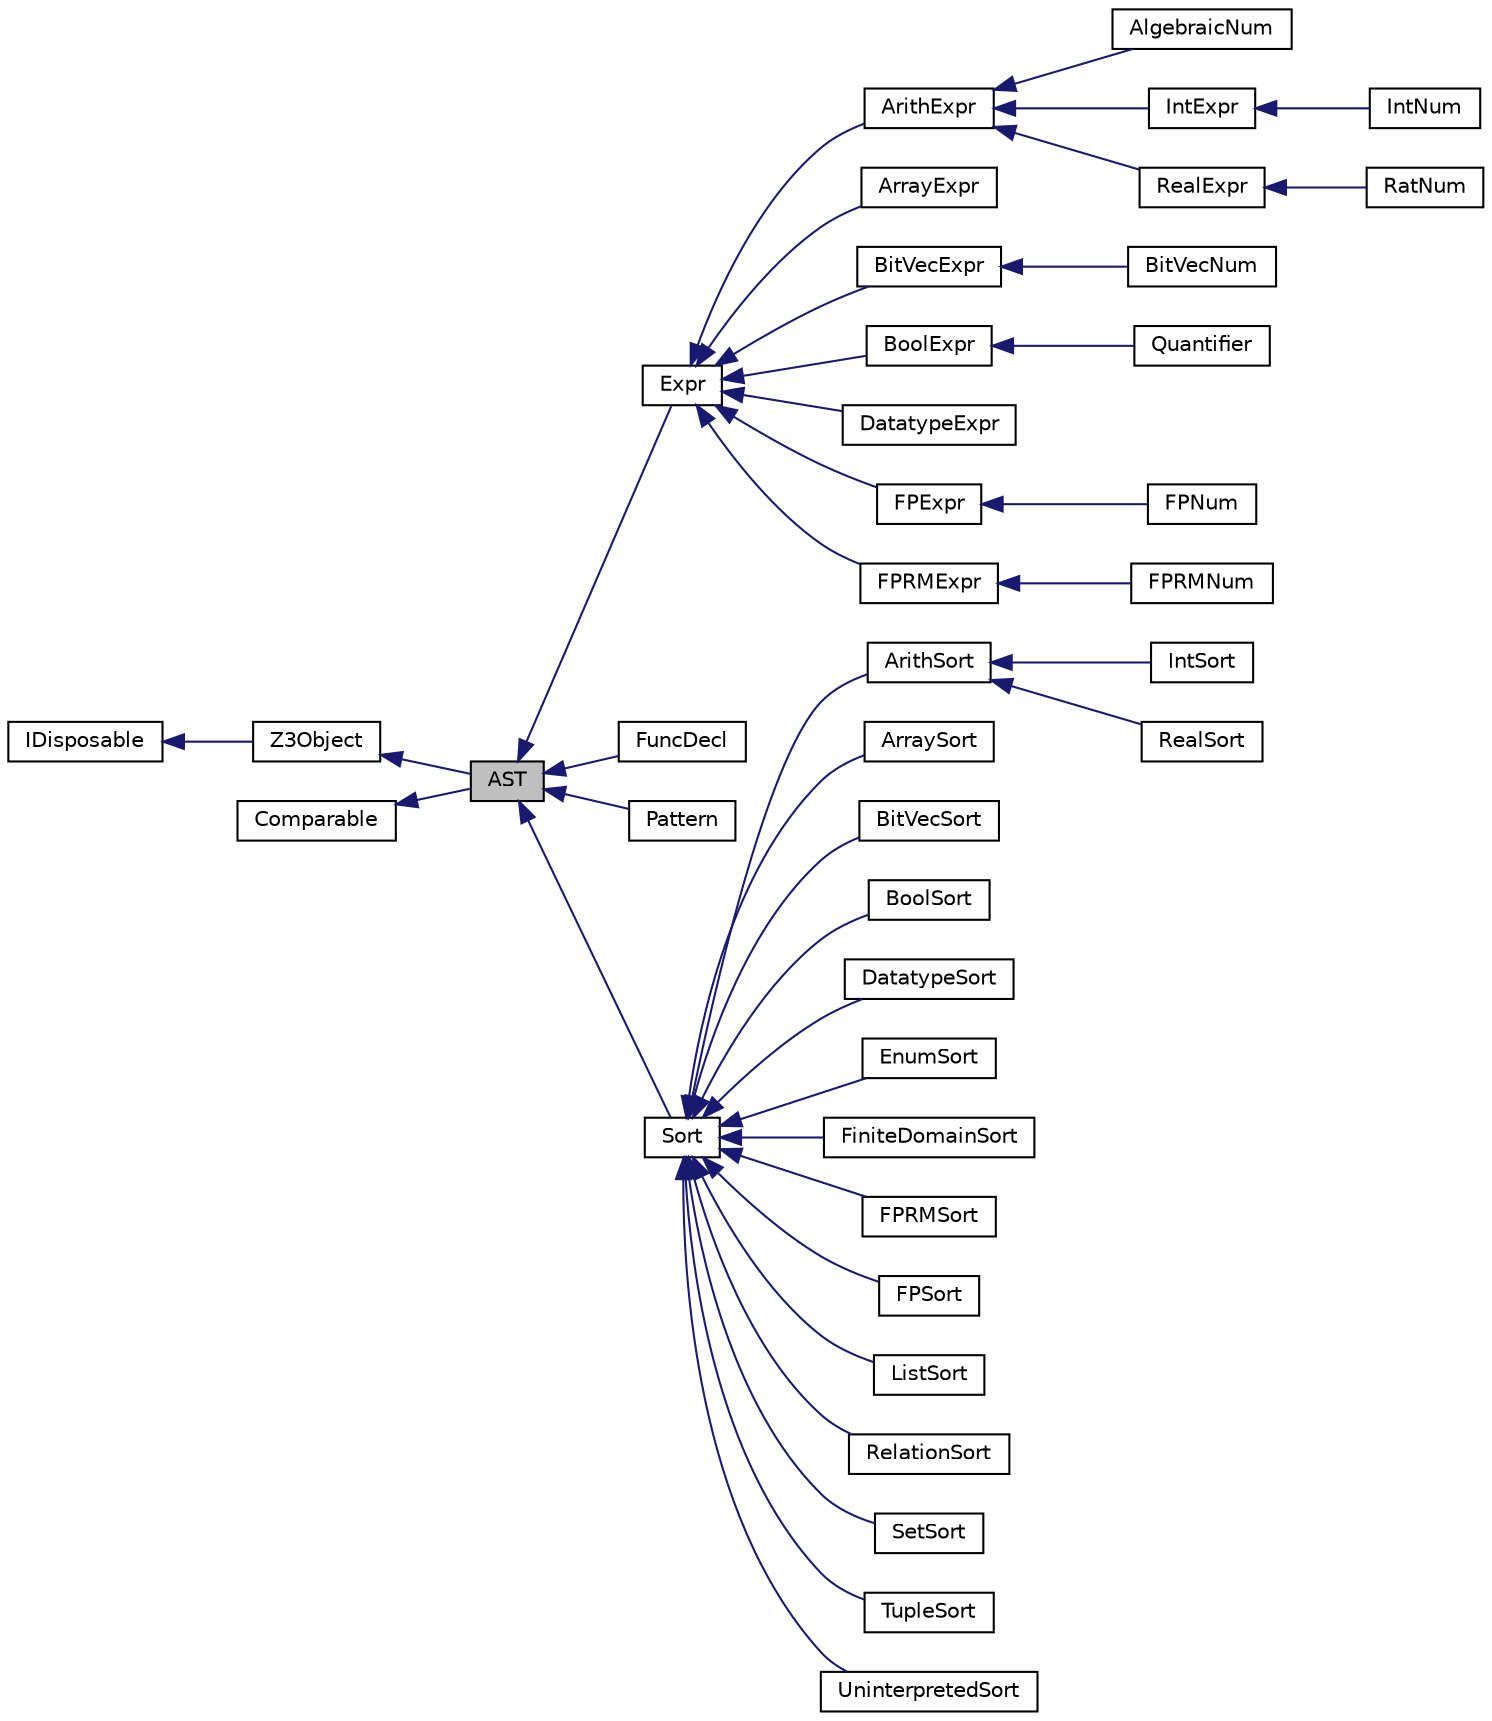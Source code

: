 digraph "AST"
{
  edge [fontname="Helvetica",fontsize="10",labelfontname="Helvetica",labelfontsize="10"];
  node [fontname="Helvetica",fontsize="10",shape=record];
  rankdir="LR";
  Node1 [label="AST",height=0.2,width=0.4,color="black", fillcolor="grey75", style="filled", fontcolor="black"];
  Node2 -> Node1 [dir="back",color="midnightblue",fontsize="10",style="solid",fontname="Helvetica"];
  Node2 [label="Z3Object",height=0.2,width=0.4,color="black", fillcolor="white", style="filled",URL="$classcom_1_1microsoft_1_1z3_1_1_z3_object.html"];
  Node3 -> Node2 [dir="back",color="midnightblue",fontsize="10",style="solid",fontname="Helvetica"];
  Node3 [label="IDisposable",height=0.2,width=0.4,color="black", fillcolor="white", style="filled",URL="$classcom_1_1microsoft_1_1z3_1_1_i_disposable.html"];
  Node4 -> Node1 [dir="back",color="midnightblue",fontsize="10",style="solid",fontname="Helvetica"];
  Node4 [label="Comparable",height=0.2,width=0.4,color="black", fillcolor="white", style="filled",URL="$class_comparable.html"];
  Node1 -> Node5 [dir="back",color="midnightblue",fontsize="10",style="solid",fontname="Helvetica"];
  Node5 [label="Expr",height=0.2,width=0.4,color="black", fillcolor="white", style="filled",URL="$classcom_1_1microsoft_1_1z3_1_1_expr.html"];
  Node5 -> Node6 [dir="back",color="midnightblue",fontsize="10",style="solid",fontname="Helvetica"];
  Node6 [label="ArithExpr",height=0.2,width=0.4,color="black", fillcolor="white", style="filled",URL="$classcom_1_1microsoft_1_1z3_1_1_arith_expr.html"];
  Node6 -> Node7 [dir="back",color="midnightblue",fontsize="10",style="solid",fontname="Helvetica"];
  Node7 [label="AlgebraicNum",height=0.2,width=0.4,color="black", fillcolor="white", style="filled",URL="$classcom_1_1microsoft_1_1z3_1_1_algebraic_num.html"];
  Node6 -> Node8 [dir="back",color="midnightblue",fontsize="10",style="solid",fontname="Helvetica"];
  Node8 [label="IntExpr",height=0.2,width=0.4,color="black", fillcolor="white", style="filled",URL="$classcom_1_1microsoft_1_1z3_1_1_int_expr.html"];
  Node8 -> Node9 [dir="back",color="midnightblue",fontsize="10",style="solid",fontname="Helvetica"];
  Node9 [label="IntNum",height=0.2,width=0.4,color="black", fillcolor="white", style="filled",URL="$classcom_1_1microsoft_1_1z3_1_1_int_num.html"];
  Node6 -> Node10 [dir="back",color="midnightblue",fontsize="10",style="solid",fontname="Helvetica"];
  Node10 [label="RealExpr",height=0.2,width=0.4,color="black", fillcolor="white", style="filled",URL="$classcom_1_1microsoft_1_1z3_1_1_real_expr.html"];
  Node10 -> Node11 [dir="back",color="midnightblue",fontsize="10",style="solid",fontname="Helvetica"];
  Node11 [label="RatNum",height=0.2,width=0.4,color="black", fillcolor="white", style="filled",URL="$classcom_1_1microsoft_1_1z3_1_1_rat_num.html"];
  Node5 -> Node12 [dir="back",color="midnightblue",fontsize="10",style="solid",fontname="Helvetica"];
  Node12 [label="ArrayExpr",height=0.2,width=0.4,color="black", fillcolor="white", style="filled",URL="$classcom_1_1microsoft_1_1z3_1_1_array_expr.html"];
  Node5 -> Node13 [dir="back",color="midnightblue",fontsize="10",style="solid",fontname="Helvetica"];
  Node13 [label="BitVecExpr",height=0.2,width=0.4,color="black", fillcolor="white", style="filled",URL="$classcom_1_1microsoft_1_1z3_1_1_bit_vec_expr.html"];
  Node13 -> Node14 [dir="back",color="midnightblue",fontsize="10",style="solid",fontname="Helvetica"];
  Node14 [label="BitVecNum",height=0.2,width=0.4,color="black", fillcolor="white", style="filled",URL="$classcom_1_1microsoft_1_1z3_1_1_bit_vec_num.html"];
  Node5 -> Node15 [dir="back",color="midnightblue",fontsize="10",style="solid",fontname="Helvetica"];
  Node15 [label="BoolExpr",height=0.2,width=0.4,color="black", fillcolor="white", style="filled",URL="$classcom_1_1microsoft_1_1z3_1_1_bool_expr.html"];
  Node15 -> Node16 [dir="back",color="midnightblue",fontsize="10",style="solid",fontname="Helvetica"];
  Node16 [label="Quantifier",height=0.2,width=0.4,color="black", fillcolor="white", style="filled",URL="$classcom_1_1microsoft_1_1z3_1_1_quantifier.html"];
  Node5 -> Node17 [dir="back",color="midnightblue",fontsize="10",style="solid",fontname="Helvetica"];
  Node17 [label="DatatypeExpr",height=0.2,width=0.4,color="black", fillcolor="white", style="filled",URL="$classcom_1_1microsoft_1_1z3_1_1_datatype_expr.html"];
  Node5 -> Node18 [dir="back",color="midnightblue",fontsize="10",style="solid",fontname="Helvetica"];
  Node18 [label="FPExpr",height=0.2,width=0.4,color="black", fillcolor="white", style="filled",URL="$classcom_1_1microsoft_1_1z3_1_1_f_p_expr.html"];
  Node18 -> Node19 [dir="back",color="midnightblue",fontsize="10",style="solid",fontname="Helvetica"];
  Node19 [label="FPNum",height=0.2,width=0.4,color="black", fillcolor="white", style="filled",URL="$classcom_1_1microsoft_1_1z3_1_1_f_p_num.html"];
  Node5 -> Node20 [dir="back",color="midnightblue",fontsize="10",style="solid",fontname="Helvetica"];
  Node20 [label="FPRMExpr",height=0.2,width=0.4,color="black", fillcolor="white", style="filled",URL="$classcom_1_1microsoft_1_1z3_1_1_f_p_r_m_expr.html"];
  Node20 -> Node21 [dir="back",color="midnightblue",fontsize="10",style="solid",fontname="Helvetica"];
  Node21 [label="FPRMNum",height=0.2,width=0.4,color="black", fillcolor="white", style="filled",URL="$classcom_1_1microsoft_1_1z3_1_1_f_p_r_m_num.html"];
  Node1 -> Node22 [dir="back",color="midnightblue",fontsize="10",style="solid",fontname="Helvetica"];
  Node22 [label="FuncDecl",height=0.2,width=0.4,color="black", fillcolor="white", style="filled",URL="$classcom_1_1microsoft_1_1z3_1_1_func_decl.html"];
  Node1 -> Node23 [dir="back",color="midnightblue",fontsize="10",style="solid",fontname="Helvetica"];
  Node23 [label="Pattern",height=0.2,width=0.4,color="black", fillcolor="white", style="filled",URL="$classcom_1_1microsoft_1_1z3_1_1_pattern.html"];
  Node1 -> Node24 [dir="back",color="midnightblue",fontsize="10",style="solid",fontname="Helvetica"];
  Node24 [label="Sort",height=0.2,width=0.4,color="black", fillcolor="white", style="filled",URL="$classcom_1_1microsoft_1_1z3_1_1_sort.html"];
  Node24 -> Node25 [dir="back",color="midnightblue",fontsize="10",style="solid",fontname="Helvetica"];
  Node25 [label="ArithSort",height=0.2,width=0.4,color="black", fillcolor="white", style="filled",URL="$classcom_1_1microsoft_1_1z3_1_1_arith_sort.html"];
  Node25 -> Node26 [dir="back",color="midnightblue",fontsize="10",style="solid",fontname="Helvetica"];
  Node26 [label="IntSort",height=0.2,width=0.4,color="black", fillcolor="white", style="filled",URL="$classcom_1_1microsoft_1_1z3_1_1_int_sort.html"];
  Node25 -> Node27 [dir="back",color="midnightblue",fontsize="10",style="solid",fontname="Helvetica"];
  Node27 [label="RealSort",height=0.2,width=0.4,color="black", fillcolor="white", style="filled",URL="$classcom_1_1microsoft_1_1z3_1_1_real_sort.html"];
  Node24 -> Node28 [dir="back",color="midnightblue",fontsize="10",style="solid",fontname="Helvetica"];
  Node28 [label="ArraySort",height=0.2,width=0.4,color="black", fillcolor="white", style="filled",URL="$classcom_1_1microsoft_1_1z3_1_1_array_sort.html"];
  Node24 -> Node29 [dir="back",color="midnightblue",fontsize="10",style="solid",fontname="Helvetica"];
  Node29 [label="BitVecSort",height=0.2,width=0.4,color="black", fillcolor="white", style="filled",URL="$classcom_1_1microsoft_1_1z3_1_1_bit_vec_sort.html"];
  Node24 -> Node30 [dir="back",color="midnightblue",fontsize="10",style="solid",fontname="Helvetica"];
  Node30 [label="BoolSort",height=0.2,width=0.4,color="black", fillcolor="white", style="filled",URL="$classcom_1_1microsoft_1_1z3_1_1_bool_sort.html"];
  Node24 -> Node31 [dir="back",color="midnightblue",fontsize="10",style="solid",fontname="Helvetica"];
  Node31 [label="DatatypeSort",height=0.2,width=0.4,color="black", fillcolor="white", style="filled",URL="$classcom_1_1microsoft_1_1z3_1_1_datatype_sort.html"];
  Node24 -> Node32 [dir="back",color="midnightblue",fontsize="10",style="solid",fontname="Helvetica"];
  Node32 [label="EnumSort",height=0.2,width=0.4,color="black", fillcolor="white", style="filled",URL="$classcom_1_1microsoft_1_1z3_1_1_enum_sort.html"];
  Node24 -> Node33 [dir="back",color="midnightblue",fontsize="10",style="solid",fontname="Helvetica"];
  Node33 [label="FiniteDomainSort",height=0.2,width=0.4,color="black", fillcolor="white", style="filled",URL="$classcom_1_1microsoft_1_1z3_1_1_finite_domain_sort.html"];
  Node24 -> Node34 [dir="back",color="midnightblue",fontsize="10",style="solid",fontname="Helvetica"];
  Node34 [label="FPRMSort",height=0.2,width=0.4,color="black", fillcolor="white", style="filled",URL="$classcom_1_1microsoft_1_1z3_1_1_f_p_r_m_sort.html"];
  Node24 -> Node35 [dir="back",color="midnightblue",fontsize="10",style="solid",fontname="Helvetica"];
  Node35 [label="FPSort",height=0.2,width=0.4,color="black", fillcolor="white", style="filled",URL="$classcom_1_1microsoft_1_1z3_1_1_f_p_sort.html"];
  Node24 -> Node36 [dir="back",color="midnightblue",fontsize="10",style="solid",fontname="Helvetica"];
  Node36 [label="ListSort",height=0.2,width=0.4,color="black", fillcolor="white", style="filled",URL="$classcom_1_1microsoft_1_1z3_1_1_list_sort.html"];
  Node24 -> Node37 [dir="back",color="midnightblue",fontsize="10",style="solid",fontname="Helvetica"];
  Node37 [label="RelationSort",height=0.2,width=0.4,color="black", fillcolor="white", style="filled",URL="$classcom_1_1microsoft_1_1z3_1_1_relation_sort.html"];
  Node24 -> Node38 [dir="back",color="midnightblue",fontsize="10",style="solid",fontname="Helvetica"];
  Node38 [label="SetSort",height=0.2,width=0.4,color="black", fillcolor="white", style="filled",URL="$classcom_1_1microsoft_1_1z3_1_1_set_sort.html"];
  Node24 -> Node39 [dir="back",color="midnightblue",fontsize="10",style="solid",fontname="Helvetica"];
  Node39 [label="TupleSort",height=0.2,width=0.4,color="black", fillcolor="white", style="filled",URL="$classcom_1_1microsoft_1_1z3_1_1_tuple_sort.html"];
  Node24 -> Node40 [dir="back",color="midnightblue",fontsize="10",style="solid",fontname="Helvetica"];
  Node40 [label="UninterpretedSort",height=0.2,width=0.4,color="black", fillcolor="white", style="filled",URL="$classcom_1_1microsoft_1_1z3_1_1_uninterpreted_sort.html"];
}
